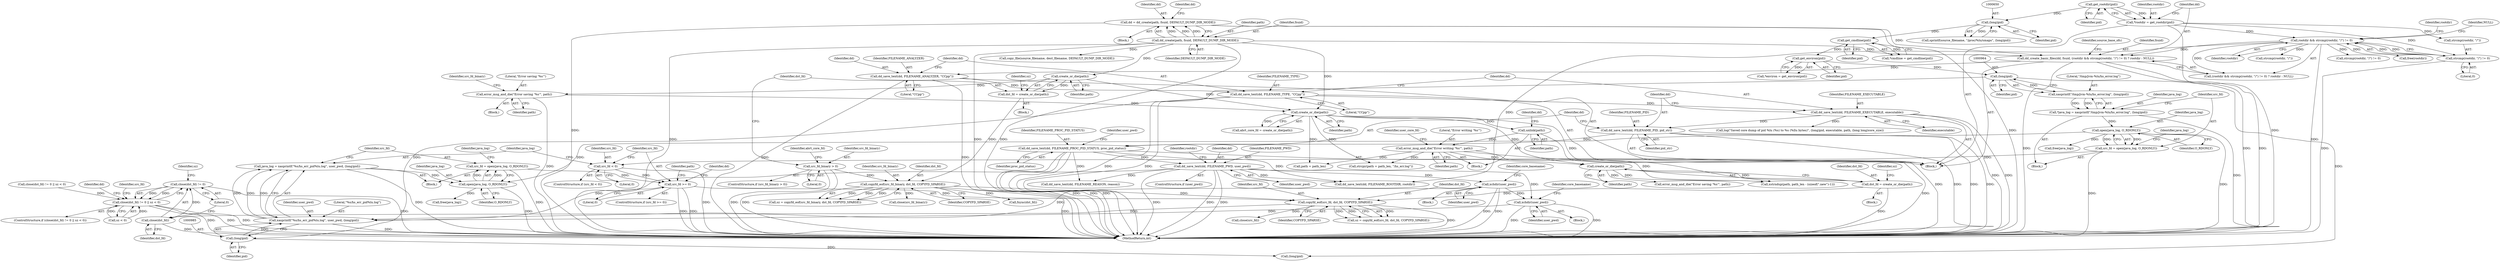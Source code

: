 digraph "0_abrt_80408e9e24a1c10f85fd969e1853e0f192157f92_0@API" {
"1001018" [label="(Call,close(dst_fd) != 0)"];
"1001019" [label="(Call,close(dst_fd))"];
"1001012" [label="(Call,copyfd_eof(src_fd, dst_fd, COPYFD_SPARSE))"];
"1000995" [label="(Call,src_fd >= 0)"];
"1000987" [label="(Call,src_fd = open(java_log, O_RDONLY))"];
"1000989" [label="(Call,open(java_log, O_RDONLY))"];
"1000979" [label="(Call,java_log = xasprintf(\"%s/hs_err_pid%lu.log\", user_pwd, (long)pid))"];
"1000981" [label="(Call,xasprintf(\"%s/hs_err_pid%lu.log\", user_pwd, (long)pid))"];
"1000953" [label="(Call,xchdir(user_pwd))"];
"1000776" [label="(Call,dd_save_text(dd, FILENAME_PWD, user_pwd))"];
"1000770" [label="(Call,dd_save_text(dd, FILENAME_PROC_PID_STATUS, proc_pid_status))"];
"1000766" [label="(Call,dd_save_text(dd, FILENAME_PID, pid_str))"];
"1000762" [label="(Call,dd_save_text(dd, FILENAME_EXECUTABLE, executable))"];
"1000758" [label="(Call,dd_save_text(dd, FILENAME_TYPE, \"CCpp\"))"];
"1000754" [label="(Call,dd_save_text(dd, FILENAME_ANALYZER, \"CCpp\"))"];
"1000629" [label="(Call,dd_create_basic_files(dd, fsuid, (rootdir && strcmp(rootdir, \"/\") != 0) ? rootdir : NULL))"];
"1000615" [label="(Call,dd = dd_create(path, fsuid, DEFAULT_DUMP_DIR_MODE))"];
"1000617" [label="(Call,dd_create(path, fsuid, DEFAULT_DUMP_DIR_MODE))"];
"1000633" [label="(Call,rootdir && strcmp(rootdir, \"/\") != 0)"];
"1000625" [label="(Call,*rootdir = get_rootdir(pid))"];
"1000627" [label="(Call,get_rootdir(pid))"];
"1000635" [label="(Call,strcmp(rootdir, \"/\") != 0)"];
"1000923" [label="(Call,xchdir(user_pwd))"];
"1000984" [label="(Call,(long)pid)"];
"1000963" [label="(Call,(long)pid)"];
"1000819" [label="(Call,get_environ(pid))"];
"1000812" [label="(Call,get_cmdline(pid))"];
"1000649" [label="(Call,(long)pid)"];
"1000969" [label="(Call,open(java_log, O_RDONLY))"];
"1000959" [label="(Call,*java_log = xasprintf(\"/tmp/jvm-%lu/hs_error.log\", (long)pid))"];
"1000961" [label="(Call,xasprintf(\"/tmp/jvm-%lu/hs_error.log\", (long)pid))"];
"1000975" [label="(Call,src_fd < 0)"];
"1000967" [label="(Call,src_fd = open(java_log, O_RDONLY))"];
"1001005" [label="(Call,dst_fd = create_or_die(path))"];
"1001007" [label="(Call,create_or_die(path))"];
"1000927" [label="(Call,error_msg_and_die(\"Error writing '%s'\", path))"];
"1000914" [label="(Call,unlink(path))"];
"1000889" [label="(Call,create_or_die(path))"];
"1000881" [label="(Call,error_msg_and_die(\"Error saving '%s'\", path))"];
"1000855" [label="(Call,create_or_die(path))"];
"1000860" [label="(Call,copyfd_eof(src_fd_binary, dst_fd, COPYFD_SPARSE))"];
"1000848" [label="(Call,src_fd_binary > 0)"];
"1000853" [label="(Call,dst_fd = create_or_die(path))"];
"1001017" [label="(Call,close(dst_fd) != 0 || sz < 0)"];
"1000618" [label="(Identifier,path)"];
"1000885" [label="(Identifier,src_fd_binary)"];
"1000922" [label="(Block,)"];
"1000622" [label="(Identifier,dd)"];
"1000923" [label="(Call,xchdir(user_pwd))"];
"1000882" [label="(Literal,\"Error saving '%s'\")"];
"1000996" [label="(Identifier,src_fd)"];
"1000890" [label="(Identifier,path)"];
"1001010" [label="(Call,sz = copyfd_eof(src_fd, dst_fd, COPYFD_SPARSE))"];
"1000859" [label="(Identifier,sz)"];
"1000953" [label="(Call,xchdir(user_pwd))"];
"1000803" [label="(Call,dd_save_text(dd, FILENAME_REASON, reason))"];
"1000634" [label="(Identifier,rootdir)"];
"1000954" [label="(Identifier,user_pwd)"];
"1000924" [label="(Identifier,user_pwd)"];
"1000995" [label="(Call,src_fd >= 0)"];
"1000813" [label="(Identifier,pid)"];
"1000759" [label="(Identifier,dd)"];
"1001000" [label="(Call,path + path_len)"];
"1000646" [label="(Call,sprintf(source_filename, \"/proc/%lu/smaps\", (long)pid))"];
"1000963" [label="(Call,(long)pid)"];
"1000914" [label="(Call,unlink(path))"];
"1000819" [label="(Call,get_environ(pid))"];
"1000820" [label="(Identifier,pid)"];
"1000760" [label="(Identifier,FILENAME_TYPE)"];
"1000980" [label="(Identifier,java_log)"];
"1000971" [label="(Identifier,O_RDONLY)"];
"1000974" [label="(ControlStructure,if (src_fd < 0))"];
"1000978" [label="(Block,)"];
"1000619" [label="(Identifier,fsuid)"];
"1001032" [label="(Identifier,src_fd)"];
"1000928" [label="(Literal,\"Error writing '%s'\")"];
"1001014" [label="(Identifier,dst_fd)"];
"1000776" [label="(Call,dd_save_text(dd, FILENAME_PWD, user_pwd))"];
"1000981" [label="(Call,xasprintf(\"%s/hs_err_pid%lu.log\", user_pwd, (long)pid))"];
"1000781" [label="(Identifier,rootdir)"];
"1000785" [label="(Call,strcmp(rootdir, \"/\"))"];
"1000850" [label="(Literal,0)"];
"1000763" [label="(Identifier,dd)"];
"1000770" [label="(Call,dd_save_text(dd, FILENAME_PROC_PID_STATUS, proc_pid_status))"];
"1000764" [label="(Identifier,FILENAME_EXECUTABLE)"];
"1000917" [label="(Identifier,dd)"];
"1000762" [label="(Call,dd_save_text(dd, FILENAME_EXECUTABLE, executable))"];
"1000889" [label="(Call,create_or_die(path))"];
"1000977" [label="(Literal,0)"];
"1001022" [label="(Call,sz < 0)"];
"1001043" [label="(Call,xstrndup(path, path_len - (sizeof(\".new\")-1)))"];
"1001013" [label="(Identifier,src_fd)"];
"1001034" [label="(Identifier,dd)"];
"1000862" [label="(Identifier,dst_fd)"];
"1001062" [label="(Call,log(\"Saved core dump of pid %lu (%s) to %s (%llu bytes)\", (long)pid, executable, path, (long long)core_size))"];
"1000990" [label="(Identifier,java_log)"];
"1000855" [label="(Call,create_or_die(path))"];
"1000775" [label="(Identifier,user_pwd)"];
"1001020" [label="(Identifier,dst_fd)"];
"1000628" [label="(Identifier,pid)"];
"1000883" [label="(Identifier,path)"];
"1000777" [label="(Identifier,dd)"];
"1000817" [label="(Call,*environ = get_environ(pid))"];
"1000960" [label="(Identifier,java_log)"];
"1000962" [label="(Literal,\"/tmp/jvm-%lu/hs_error.log\")"];
"1000982" [label="(Literal,\"%s/hs_err_pid%lu.log\")"];
"1000755" [label="(Identifier,dd)"];
"1001031" [label="(Call,close(src_fd))"];
"1000986" [label="(Identifier,pid)"];
"1000927" [label="(Call,error_msg_and_die(\"Error writing '%s'\", path))"];
"1000620" [label="(Identifier,DEFAULT_DUMP_DIR_MODE)"];
"1001018" [label="(Call,close(dst_fd) != 0)"];
"1000768" [label="(Identifier,FILENAME_PID)"];
"1000774" [label="(ControlStructure,if (user_pwd))"];
"1000754" [label="(Call,dd_save_text(dd, FILENAME_ANALYZER, \"CCpp\"))"];
"1000680" [label="(Call,copy_file(source_filename, dest_filename, DEFAULT_DUMP_DIR_MODE))"];
"1000915" [label="(Identifier,path)"];
"1000847" [label="(ControlStructure,if (src_fd_binary > 0))"];
"1000778" [label="(Identifier,FILENAME_PWD)"];
"1000856" [label="(Identifier,path)"];
"1000959" [label="(Call,*java_log = xasprintf(\"/tmp/jvm-%lu/hs_error.log\", (long)pid))"];
"1000888" [label="(Identifier,abrt_core_fd)"];
"1000812" [label="(Call,get_cmdline(pid))"];
"1000983" [label="(Identifier,user_pwd)"];
"1000881" [label="(Call,error_msg_and_die(\"Error saving '%s'\", path))"];
"1000645" [label="(Identifier,source_base_ofs)"];
"1000952" [label="(Block,)"];
"1000851" [label="(Block,)"];
"1000631" [label="(Identifier,fsuid)"];
"1001001" [label="(Identifier,path)"];
"1000772" [label="(Identifier,FILENAME_PROC_PID_STATUS)"];
"1000861" [label="(Identifier,src_fd_binary)"];
"1000789" [label="(Call,dd_save_text(dd, FILENAME_ROOTDIR, rootdir))"];
"1001007" [label="(Call,create_or_die(path))"];
"1000853" [label="(Call,dst_fd = create_or_die(path))"];
"1000854" [label="(Identifier,dst_fd)"];
"1000987" [label="(Call,src_fd = open(java_log, O_RDONLY))"];
"1001027" [label="(Identifier,dd)"];
"1001019" [label="(Call,close(dst_fd))"];
"1001012" [label="(Call,copyfd_eof(src_fd, dst_fd, COPYFD_SPARSE))"];
"1000991" [label="(Identifier,O_RDONLY)"];
"1000636" [label="(Call,strcmp(rootdir, \"/\"))"];
"1001064" [label="(Call,(long)pid)"];
"1000639" [label="(Literal,0)"];
"1000627" [label="(Call,get_rootdir(pid))"];
"1000144" [label="(Block,)"];
"1000617" [label="(Call,dd_create(path, fsuid, DEFAULT_DUMP_DIR_MODE))"];
"1000765" [label="(Identifier,executable)"];
"1000860" [label="(Call,copyfd_eof(src_fd_binary, dst_fd, COPYFD_SPARSE))"];
"1000616" [label="(Identifier,dd)"];
"1000641" [label="(Identifier,NULL)"];
"1000961" [label="(Call,xasprintf(\"/tmp/jvm-%lu/hs_error.log\", (long)pid))"];
"1000965" [label="(Identifier,pid)"];
"1000633" [label="(Call,rootdir && strcmp(rootdir, \"/\") != 0)"];
"1000758" [label="(Call,dd_save_text(dd, FILENAME_TYPE, \"CCpp\"))"];
"1000979" [label="(Call,java_log = xasprintf(\"%s/hs_err_pid%lu.log\", user_pwd, (long)pid))"];
"1000757" [label="(Literal,\"CCpp\")"];
"1001015" [label="(Identifier,COPYFD_SPARSE)"];
"1000993" [label="(Identifier,java_log)"];
"1000632" [label="(Call,(rootdir && strcmp(rootdir, \"/\") != 0) ? rootdir : NULL)"];
"1000635" [label="(Call,strcmp(rootdir, \"/\") != 0)"];
"1000771" [label="(Identifier,dd)"];
"1000858" [label="(Call,sz = copyfd_eof(src_fd_binary, dst_fd, COPYFD_SPARSE))"];
"1001006" [label="(Identifier,dst_fd)"];
"1000884" [label="(Call,close(src_fd_binary))"];
"1000997" [label="(Literal,0)"];
"1000878" [label="(Block,)"];
"1001021" [label="(Literal,0)"];
"1000989" [label="(Call,open(java_log, O_RDONLY))"];
"1000848" [label="(Call,src_fd_binary > 0)"];
"1000956" [label="(Identifier,core_basename)"];
"1001016" [label="(ControlStructure,if (close(dst_fd) != 0 || sz < 0))"];
"1000968" [label="(Identifier,src_fd)"];
"1000761" [label="(Literal,\"CCpp\")"];
"1000767" [label="(Identifier,dd)"];
"1000630" [label="(Identifier,dd)"];
"1000972" [label="(Call,free(java_log))"];
"1000976" [label="(Identifier,src_fd)"];
"1001008" [label="(Identifier,path)"];
"1000766" [label="(Call,dd_save_text(dd, FILENAME_PID, pid_str))"];
"1000870" [label="(Call,close(dst_fd) != 0 || sz < 0)"];
"1000784" [label="(Call,strcmp(rootdir, \"/\") != 0)"];
"1000626" [label="(Identifier,rootdir)"];
"1000926" [label="(Identifier,core_basename)"];
"1000957" [label="(Block,)"];
"1000651" [label="(Identifier,pid)"];
"1000863" [label="(Identifier,COPYFD_SPARSE)"];
"1000623" [label="(Block,)"];
"1000999" [label="(Call,strcpy(path + path_len, \"/hs_err.log\"))"];
"1000992" [label="(Call,free(java_log))"];
"1000994" [label="(ControlStructure,if (src_fd >= 0))"];
"1000988" [label="(Identifier,src_fd)"];
"1000913" [label="(Block,)"];
"1000998" [label="(Block,)"];
"1000649" [label="(Call,(long)pid)"];
"1000629" [label="(Call,dd_create_basic_files(dd, fsuid, (rootdir && strcmp(rootdir, \"/\") != 0) ? rootdir : NULL))"];
"1000975" [label="(Call,src_fd < 0)"];
"1000967" [label="(Call,src_fd = open(java_log, O_RDONLY))"];
"1000640" [label="(Identifier,rootdir)"];
"1000933" [label="(Identifier,user_core_fd)"];
"1001168" [label="(MethodReturn,int)"];
"1000969" [label="(Call,open(java_log, O_RDONLY))"];
"1001005" [label="(Call,dst_fd = create_or_die(path))"];
"1001023" [label="(Identifier,sz)"];
"1000970" [label="(Identifier,java_log)"];
"1000773" [label="(Identifier,proc_pid_status)"];
"1000615" [label="(Call,dd = dd_create(path, fsuid, DEFAULT_DUMP_DIR_MODE))"];
"1000625" [label="(Call,*rootdir = get_rootdir(pid))"];
"1000929" [label="(Identifier,path)"];
"1000887" [label="(Call,abrt_core_fd = create_or_die(path))"];
"1000779" [label="(Identifier,user_pwd)"];
"1001100" [label="(Call,free(rootdir))"];
"1001028" [label="(Call,error_msg_and_die(\"Error saving '%s'\", path))"];
"1000756" [label="(Identifier,FILENAME_ANALYZER)"];
"1000973" [label="(Identifier,java_log)"];
"1000849" [label="(Identifier,src_fd_binary)"];
"1000769" [label="(Identifier,pid_str)"];
"1001011" [label="(Identifier,sz)"];
"1000984" [label="(Call,(long)pid)"];
"1000810" [label="(Call,*cmdline = get_cmdline(pid))"];
"1000867" [label="(Call,fsync(dst_fd))"];
"1001017" [label="(Call,close(dst_fd) != 0 || sz < 0)"];
"1001018" -> "1001017"  [label="AST: "];
"1001018" -> "1001021"  [label="CFG: "];
"1001019" -> "1001018"  [label="AST: "];
"1001021" -> "1001018"  [label="AST: "];
"1001023" -> "1001018"  [label="CFG: "];
"1001017" -> "1001018"  [label="CFG: "];
"1001018" -> "1001168"  [label="DDG: "];
"1001018" -> "1001017"  [label="DDG: "];
"1001018" -> "1001017"  [label="DDG: "];
"1001019" -> "1001018"  [label="DDG: "];
"1001019" -> "1001020"  [label="CFG: "];
"1001020" -> "1001019"  [label="AST: "];
"1001021" -> "1001019"  [label="CFG: "];
"1001019" -> "1001168"  [label="DDG: "];
"1001012" -> "1001019"  [label="DDG: "];
"1001012" -> "1001010"  [label="AST: "];
"1001012" -> "1001015"  [label="CFG: "];
"1001013" -> "1001012"  [label="AST: "];
"1001014" -> "1001012"  [label="AST: "];
"1001015" -> "1001012"  [label="AST: "];
"1001010" -> "1001012"  [label="CFG: "];
"1001012" -> "1001168"  [label="DDG: "];
"1001012" -> "1001010"  [label="DDG: "];
"1001012" -> "1001010"  [label="DDG: "];
"1001012" -> "1001010"  [label="DDG: "];
"1000995" -> "1001012"  [label="DDG: "];
"1001005" -> "1001012"  [label="DDG: "];
"1000860" -> "1001012"  [label="DDG: "];
"1001012" -> "1001031"  [label="DDG: "];
"1000995" -> "1000994"  [label="AST: "];
"1000995" -> "1000997"  [label="CFG: "];
"1000996" -> "1000995"  [label="AST: "];
"1000997" -> "1000995"  [label="AST: "];
"1001001" -> "1000995"  [label="CFG: "];
"1001034" -> "1000995"  [label="CFG: "];
"1000995" -> "1001168"  [label="DDG: "];
"1000995" -> "1001168"  [label="DDG: "];
"1000987" -> "1000995"  [label="DDG: "];
"1000975" -> "1000995"  [label="DDG: "];
"1000987" -> "1000978"  [label="AST: "];
"1000987" -> "1000989"  [label="CFG: "];
"1000988" -> "1000987"  [label="AST: "];
"1000989" -> "1000987"  [label="AST: "];
"1000993" -> "1000987"  [label="CFG: "];
"1000987" -> "1001168"  [label="DDG: "];
"1000989" -> "1000987"  [label="DDG: "];
"1000989" -> "1000987"  [label="DDG: "];
"1000989" -> "1000991"  [label="CFG: "];
"1000990" -> "1000989"  [label="AST: "];
"1000991" -> "1000989"  [label="AST: "];
"1000989" -> "1001168"  [label="DDG: "];
"1000979" -> "1000989"  [label="DDG: "];
"1000969" -> "1000989"  [label="DDG: "];
"1000989" -> "1000992"  [label="DDG: "];
"1000979" -> "1000978"  [label="AST: "];
"1000979" -> "1000981"  [label="CFG: "];
"1000980" -> "1000979"  [label="AST: "];
"1000981" -> "1000979"  [label="AST: "];
"1000988" -> "1000979"  [label="CFG: "];
"1000979" -> "1001168"  [label="DDG: "];
"1000981" -> "1000979"  [label="DDG: "];
"1000981" -> "1000979"  [label="DDG: "];
"1000981" -> "1000979"  [label="DDG: "];
"1000981" -> "1000984"  [label="CFG: "];
"1000982" -> "1000981"  [label="AST: "];
"1000983" -> "1000981"  [label="AST: "];
"1000984" -> "1000981"  [label="AST: "];
"1000981" -> "1001168"  [label="DDG: "];
"1000953" -> "1000981"  [label="DDG: "];
"1000776" -> "1000981"  [label="DDG: "];
"1000923" -> "1000981"  [label="DDG: "];
"1000984" -> "1000981"  [label="DDG: "];
"1000953" -> "1000952"  [label="AST: "];
"1000953" -> "1000954"  [label="CFG: "];
"1000954" -> "1000953"  [label="AST: "];
"1000956" -> "1000953"  [label="CFG: "];
"1000953" -> "1001168"  [label="DDG: "];
"1000953" -> "1001168"  [label="DDG: "];
"1000776" -> "1000953"  [label="DDG: "];
"1000923" -> "1000953"  [label="DDG: "];
"1000776" -> "1000774"  [label="AST: "];
"1000776" -> "1000779"  [label="CFG: "];
"1000777" -> "1000776"  [label="AST: "];
"1000778" -> "1000776"  [label="AST: "];
"1000779" -> "1000776"  [label="AST: "];
"1000781" -> "1000776"  [label="CFG: "];
"1000776" -> "1001168"  [label="DDG: "];
"1000776" -> "1001168"  [label="DDG: "];
"1000776" -> "1001168"  [label="DDG: "];
"1000770" -> "1000776"  [label="DDG: "];
"1000776" -> "1000789"  [label="DDG: "];
"1000776" -> "1000803"  [label="DDG: "];
"1000776" -> "1000923"  [label="DDG: "];
"1000770" -> "1000623"  [label="AST: "];
"1000770" -> "1000773"  [label="CFG: "];
"1000771" -> "1000770"  [label="AST: "];
"1000772" -> "1000770"  [label="AST: "];
"1000773" -> "1000770"  [label="AST: "];
"1000775" -> "1000770"  [label="CFG: "];
"1000770" -> "1001168"  [label="DDG: "];
"1000770" -> "1001168"  [label="DDG: "];
"1000770" -> "1001168"  [label="DDG: "];
"1000766" -> "1000770"  [label="DDG: "];
"1000770" -> "1000789"  [label="DDG: "];
"1000770" -> "1000803"  [label="DDG: "];
"1000766" -> "1000623"  [label="AST: "];
"1000766" -> "1000769"  [label="CFG: "];
"1000767" -> "1000766"  [label="AST: "];
"1000768" -> "1000766"  [label="AST: "];
"1000769" -> "1000766"  [label="AST: "];
"1000771" -> "1000766"  [label="CFG: "];
"1000766" -> "1001168"  [label="DDG: "];
"1000766" -> "1001168"  [label="DDG: "];
"1000766" -> "1001168"  [label="DDG: "];
"1000762" -> "1000766"  [label="DDG: "];
"1000762" -> "1000623"  [label="AST: "];
"1000762" -> "1000765"  [label="CFG: "];
"1000763" -> "1000762"  [label="AST: "];
"1000764" -> "1000762"  [label="AST: "];
"1000765" -> "1000762"  [label="AST: "];
"1000767" -> "1000762"  [label="CFG: "];
"1000762" -> "1001168"  [label="DDG: "];
"1000762" -> "1001168"  [label="DDG: "];
"1000758" -> "1000762"  [label="DDG: "];
"1000762" -> "1001062"  [label="DDG: "];
"1000758" -> "1000623"  [label="AST: "];
"1000758" -> "1000761"  [label="CFG: "];
"1000759" -> "1000758"  [label="AST: "];
"1000760" -> "1000758"  [label="AST: "];
"1000761" -> "1000758"  [label="AST: "];
"1000763" -> "1000758"  [label="CFG: "];
"1000758" -> "1001168"  [label="DDG: "];
"1000758" -> "1001168"  [label="DDG: "];
"1000754" -> "1000758"  [label="DDG: "];
"1000754" -> "1000623"  [label="AST: "];
"1000754" -> "1000757"  [label="CFG: "];
"1000755" -> "1000754"  [label="AST: "];
"1000756" -> "1000754"  [label="AST: "];
"1000757" -> "1000754"  [label="AST: "];
"1000759" -> "1000754"  [label="CFG: "];
"1000754" -> "1001168"  [label="DDG: "];
"1000754" -> "1001168"  [label="DDG: "];
"1000629" -> "1000754"  [label="DDG: "];
"1000629" -> "1000623"  [label="AST: "];
"1000629" -> "1000632"  [label="CFG: "];
"1000630" -> "1000629"  [label="AST: "];
"1000631" -> "1000629"  [label="AST: "];
"1000632" -> "1000629"  [label="AST: "];
"1000645" -> "1000629"  [label="CFG: "];
"1000629" -> "1001168"  [label="DDG: "];
"1000629" -> "1001168"  [label="DDG: "];
"1000629" -> "1001168"  [label="DDG: "];
"1000615" -> "1000629"  [label="DDG: "];
"1000617" -> "1000629"  [label="DDG: "];
"1000633" -> "1000629"  [label="DDG: "];
"1000615" -> "1000144"  [label="AST: "];
"1000615" -> "1000617"  [label="CFG: "];
"1000616" -> "1000615"  [label="AST: "];
"1000617" -> "1000615"  [label="AST: "];
"1000622" -> "1000615"  [label="CFG: "];
"1000615" -> "1001168"  [label="DDG: "];
"1000615" -> "1001168"  [label="DDG: "];
"1000617" -> "1000615"  [label="DDG: "];
"1000617" -> "1000615"  [label="DDG: "];
"1000617" -> "1000615"  [label="DDG: "];
"1000617" -> "1000620"  [label="CFG: "];
"1000618" -> "1000617"  [label="AST: "];
"1000619" -> "1000617"  [label="AST: "];
"1000620" -> "1000617"  [label="AST: "];
"1000617" -> "1001168"  [label="DDG: "];
"1000617" -> "1001168"  [label="DDG: "];
"1000617" -> "1001168"  [label="DDG: "];
"1000617" -> "1000680"  [label="DDG: "];
"1000617" -> "1000855"  [label="DDG: "];
"1000617" -> "1000889"  [label="DDG: "];
"1000633" -> "1000632"  [label="AST: "];
"1000633" -> "1000634"  [label="CFG: "];
"1000633" -> "1000635"  [label="CFG: "];
"1000634" -> "1000633"  [label="AST: "];
"1000635" -> "1000633"  [label="AST: "];
"1000640" -> "1000633"  [label="CFG: "];
"1000641" -> "1000633"  [label="CFG: "];
"1000633" -> "1001168"  [label="DDG: "];
"1000625" -> "1000633"  [label="DDG: "];
"1000635" -> "1000633"  [label="DDG: "];
"1000635" -> "1000633"  [label="DDG: "];
"1000633" -> "1000632"  [label="DDG: "];
"1000633" -> "1000784"  [label="DDG: "];
"1000633" -> "1000785"  [label="DDG: "];
"1000633" -> "1000789"  [label="DDG: "];
"1000633" -> "1001100"  [label="DDG: "];
"1000625" -> "1000623"  [label="AST: "];
"1000625" -> "1000627"  [label="CFG: "];
"1000626" -> "1000625"  [label="AST: "];
"1000627" -> "1000625"  [label="AST: "];
"1000630" -> "1000625"  [label="CFG: "];
"1000625" -> "1001168"  [label="DDG: "];
"1000627" -> "1000625"  [label="DDG: "];
"1000625" -> "1000635"  [label="DDG: "];
"1000625" -> "1000636"  [label="DDG: "];
"1000627" -> "1000628"  [label="CFG: "];
"1000628" -> "1000627"  [label="AST: "];
"1000627" -> "1000649"  [label="DDG: "];
"1000635" -> "1000639"  [label="CFG: "];
"1000636" -> "1000635"  [label="AST: "];
"1000639" -> "1000635"  [label="AST: "];
"1000635" -> "1001168"  [label="DDG: "];
"1000923" -> "1000922"  [label="AST: "];
"1000923" -> "1000924"  [label="CFG: "];
"1000924" -> "1000923"  [label="AST: "];
"1000926" -> "1000923"  [label="CFG: "];
"1000923" -> "1001168"  [label="DDG: "];
"1000923" -> "1001168"  [label="DDG: "];
"1000984" -> "1000986"  [label="CFG: "];
"1000985" -> "1000984"  [label="AST: "];
"1000986" -> "1000984"  [label="AST: "];
"1000963" -> "1000984"  [label="DDG: "];
"1000984" -> "1001064"  [label="DDG: "];
"1000963" -> "1000961"  [label="AST: "];
"1000963" -> "1000965"  [label="CFG: "];
"1000964" -> "1000963"  [label="AST: "];
"1000965" -> "1000963"  [label="AST: "];
"1000961" -> "1000963"  [label="CFG: "];
"1000963" -> "1000961"  [label="DDG: "];
"1000819" -> "1000963"  [label="DDG: "];
"1000963" -> "1001064"  [label="DDG: "];
"1000819" -> "1000817"  [label="AST: "];
"1000819" -> "1000820"  [label="CFG: "];
"1000820" -> "1000819"  [label="AST: "];
"1000817" -> "1000819"  [label="CFG: "];
"1000819" -> "1000817"  [label="DDG: "];
"1000812" -> "1000819"  [label="DDG: "];
"1000812" -> "1000810"  [label="AST: "];
"1000812" -> "1000813"  [label="CFG: "];
"1000813" -> "1000812"  [label="AST: "];
"1000810" -> "1000812"  [label="CFG: "];
"1000812" -> "1000810"  [label="DDG: "];
"1000649" -> "1000812"  [label="DDG: "];
"1000649" -> "1000646"  [label="AST: "];
"1000649" -> "1000651"  [label="CFG: "];
"1000650" -> "1000649"  [label="AST: "];
"1000651" -> "1000649"  [label="AST: "];
"1000646" -> "1000649"  [label="CFG: "];
"1000649" -> "1000646"  [label="DDG: "];
"1000969" -> "1000967"  [label="AST: "];
"1000969" -> "1000971"  [label="CFG: "];
"1000970" -> "1000969"  [label="AST: "];
"1000971" -> "1000969"  [label="AST: "];
"1000967" -> "1000969"  [label="CFG: "];
"1000969" -> "1001168"  [label="DDG: "];
"1000969" -> "1000967"  [label="DDG: "];
"1000969" -> "1000967"  [label="DDG: "];
"1000959" -> "1000969"  [label="DDG: "];
"1000969" -> "1000972"  [label="DDG: "];
"1000959" -> "1000957"  [label="AST: "];
"1000959" -> "1000961"  [label="CFG: "];
"1000960" -> "1000959"  [label="AST: "];
"1000961" -> "1000959"  [label="AST: "];
"1000968" -> "1000959"  [label="CFG: "];
"1000959" -> "1001168"  [label="DDG: "];
"1000961" -> "1000959"  [label="DDG: "];
"1000961" -> "1000959"  [label="DDG: "];
"1000962" -> "1000961"  [label="AST: "];
"1000975" -> "1000974"  [label="AST: "];
"1000975" -> "1000977"  [label="CFG: "];
"1000976" -> "1000975"  [label="AST: "];
"1000977" -> "1000975"  [label="AST: "];
"1000980" -> "1000975"  [label="CFG: "];
"1000996" -> "1000975"  [label="CFG: "];
"1000975" -> "1001168"  [label="DDG: "];
"1000967" -> "1000975"  [label="DDG: "];
"1000967" -> "1000957"  [label="AST: "];
"1000968" -> "1000967"  [label="AST: "];
"1000973" -> "1000967"  [label="CFG: "];
"1000967" -> "1001168"  [label="DDG: "];
"1001005" -> "1000998"  [label="AST: "];
"1001005" -> "1001007"  [label="CFG: "];
"1001006" -> "1001005"  [label="AST: "];
"1001007" -> "1001005"  [label="AST: "];
"1001011" -> "1001005"  [label="CFG: "];
"1001005" -> "1001168"  [label="DDG: "];
"1001007" -> "1001005"  [label="DDG: "];
"1001007" -> "1001008"  [label="CFG: "];
"1001008" -> "1001007"  [label="AST: "];
"1000927" -> "1001007"  [label="DDG: "];
"1000889" -> "1001007"  [label="DDG: "];
"1001007" -> "1001028"  [label="DDG: "];
"1001007" -> "1001043"  [label="DDG: "];
"1000927" -> "1000913"  [label="AST: "];
"1000927" -> "1000929"  [label="CFG: "];
"1000928" -> "1000927"  [label="AST: "];
"1000929" -> "1000927"  [label="AST: "];
"1000933" -> "1000927"  [label="CFG: "];
"1000927" -> "1001168"  [label="DDG: "];
"1000914" -> "1000927"  [label="DDG: "];
"1000927" -> "1000999"  [label="DDG: "];
"1000927" -> "1001000"  [label="DDG: "];
"1000927" -> "1001043"  [label="DDG: "];
"1000914" -> "1000913"  [label="AST: "];
"1000914" -> "1000915"  [label="CFG: "];
"1000915" -> "1000914"  [label="AST: "];
"1000917" -> "1000914"  [label="CFG: "];
"1000914" -> "1001168"  [label="DDG: "];
"1000889" -> "1000914"  [label="DDG: "];
"1000889" -> "1000887"  [label="AST: "];
"1000889" -> "1000890"  [label="CFG: "];
"1000890" -> "1000889"  [label="AST: "];
"1000887" -> "1000889"  [label="CFG: "];
"1000889" -> "1000887"  [label="DDG: "];
"1000881" -> "1000889"  [label="DDG: "];
"1000855" -> "1000889"  [label="DDG: "];
"1000889" -> "1000999"  [label="DDG: "];
"1000889" -> "1001000"  [label="DDG: "];
"1000889" -> "1001043"  [label="DDG: "];
"1000881" -> "1000878"  [label="AST: "];
"1000881" -> "1000883"  [label="CFG: "];
"1000882" -> "1000881"  [label="AST: "];
"1000883" -> "1000881"  [label="AST: "];
"1000885" -> "1000881"  [label="CFG: "];
"1000881" -> "1001168"  [label="DDG: "];
"1000855" -> "1000881"  [label="DDG: "];
"1000855" -> "1000853"  [label="AST: "];
"1000855" -> "1000856"  [label="CFG: "];
"1000856" -> "1000855"  [label="AST: "];
"1000853" -> "1000855"  [label="CFG: "];
"1000855" -> "1000853"  [label="DDG: "];
"1000860" -> "1000858"  [label="AST: "];
"1000860" -> "1000863"  [label="CFG: "];
"1000861" -> "1000860"  [label="AST: "];
"1000862" -> "1000860"  [label="AST: "];
"1000863" -> "1000860"  [label="AST: "];
"1000858" -> "1000860"  [label="CFG: "];
"1000860" -> "1001168"  [label="DDG: "];
"1000860" -> "1000858"  [label="DDG: "];
"1000860" -> "1000858"  [label="DDG: "];
"1000860" -> "1000858"  [label="DDG: "];
"1000848" -> "1000860"  [label="DDG: "];
"1000853" -> "1000860"  [label="DDG: "];
"1000860" -> "1000867"  [label="DDG: "];
"1000860" -> "1000884"  [label="DDG: "];
"1000848" -> "1000847"  [label="AST: "];
"1000848" -> "1000850"  [label="CFG: "];
"1000849" -> "1000848"  [label="AST: "];
"1000850" -> "1000848"  [label="AST: "];
"1000854" -> "1000848"  [label="CFG: "];
"1000888" -> "1000848"  [label="CFG: "];
"1000848" -> "1001168"  [label="DDG: "];
"1000848" -> "1001168"  [label="DDG: "];
"1000853" -> "1000851"  [label="AST: "];
"1000854" -> "1000853"  [label="AST: "];
"1000859" -> "1000853"  [label="CFG: "];
"1001017" -> "1001016"  [label="AST: "];
"1001017" -> "1001022"  [label="CFG: "];
"1001022" -> "1001017"  [label="AST: "];
"1001027" -> "1001017"  [label="CFG: "];
"1001032" -> "1001017"  [label="CFG: "];
"1001017" -> "1001168"  [label="DDG: "];
"1001017" -> "1001168"  [label="DDG: "];
"1001017" -> "1001168"  [label="DDG: "];
"1001022" -> "1001017"  [label="DDG: "];
"1001022" -> "1001017"  [label="DDG: "];
"1000870" -> "1001017"  [label="DDG: "];
}
